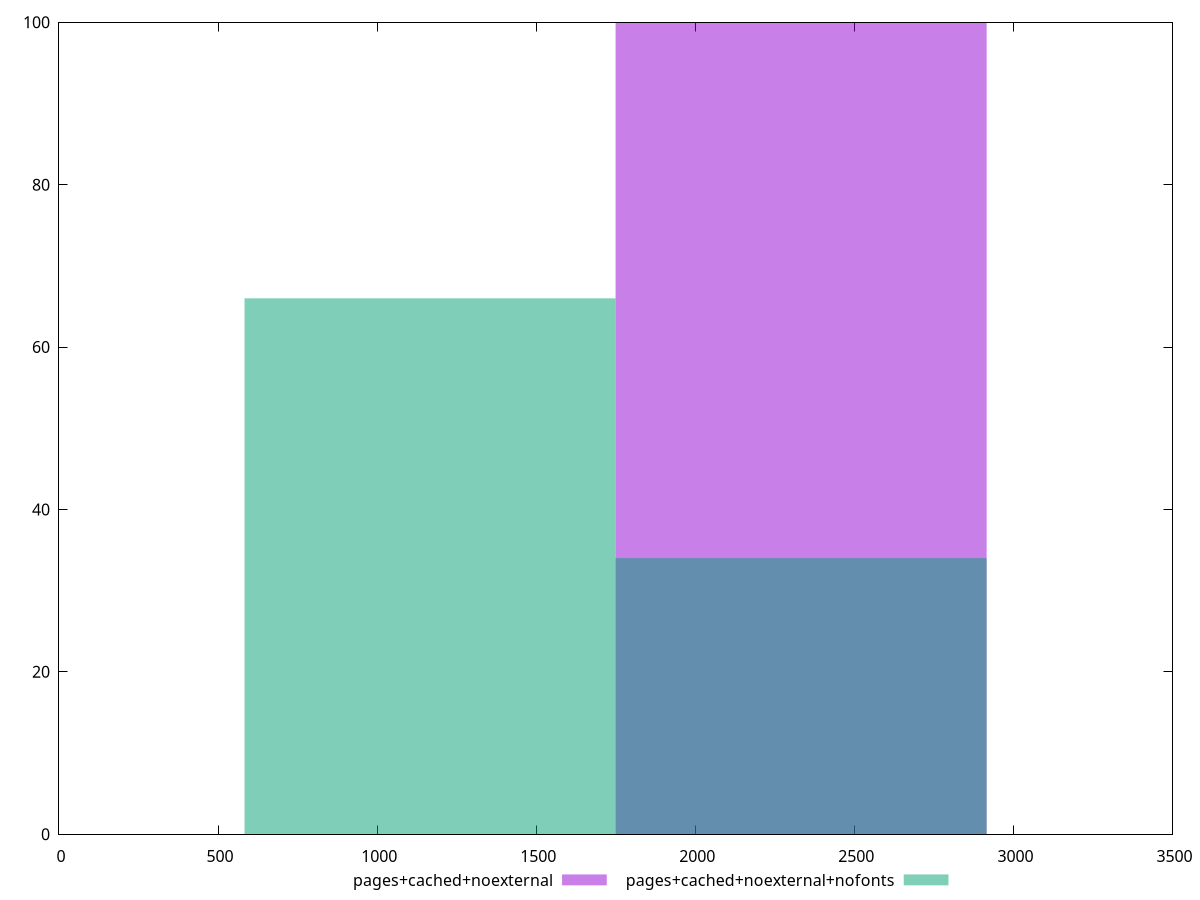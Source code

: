reset
set terminal svg size 640, 500 enhanced background rgb 'white'
set output "reprap/speed-index/comparison/histogram/5_vs_6.svg"

$pagesCachedNoexternal <<EOF
2332.582337469621 100
EOF

$pagesCachedNoexternalNofonts <<EOF
1166.2911687348105 66
2332.582337469621 34
EOF

set key outside below
set boxwidth 1166.2911687348105
set yrange [0:100]
set style fill transparent solid 0.5 noborder

plot \
  $pagesCachedNoexternal title "pages+cached+noexternal" with boxes, \
  $pagesCachedNoexternalNofonts title "pages+cached+noexternal+nofonts" with boxes, \


reset